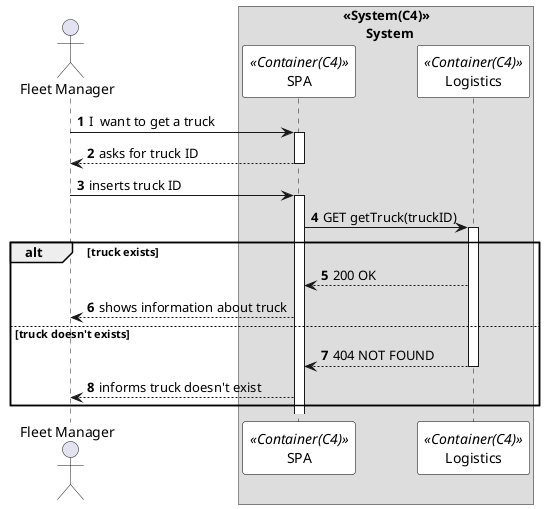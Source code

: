 @startuml getTruckSD
autonumber

skinparam sequence {
ParticipantBorderColor black
ParticipantBackgroundColor white
}

actor "Fleet Manager" as manager


box "<<System(C4)>>\n       System"
participant SPA as  SPA <<Container(C4)>>
participant Logistics as  Logistics <<Container(C4)>>


manager -> SPA: I  want to get a truck
activate SPA

SPA --> manager: asks for truck ID
deactivate SPA

manager -> SPA: inserts truck ID
activate SPA

SPA -> Logistics: GET getTruck(truckID)
activate Logistics

alt truck exists

Logistics --> SPA: 200 OK
SPA --> manager: shows information about truck


else truck doesn't exists

Logistics --> SPA: 404 NOT FOUND
deactivate Logistics
SPA --> manager: informs truck doesn't exist

end

deactivate manager

@enduml